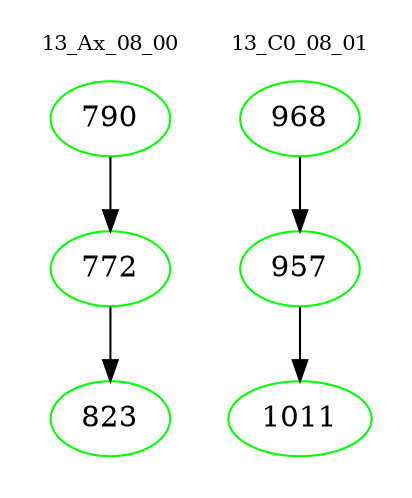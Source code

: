 digraph{
subgraph cluster_0 {
color = white
label = "13_Ax_08_00";
fontsize=10;
T0_790 [label="790", color="green"]
T0_790 -> T0_772 [color="black"]
T0_772 [label="772", color="green"]
T0_772 -> T0_823 [color="black"]
T0_823 [label="823", color="green"]
}
subgraph cluster_1 {
color = white
label = "13_C0_08_01";
fontsize=10;
T1_968 [label="968", color="green"]
T1_968 -> T1_957 [color="black"]
T1_957 [label="957", color="green"]
T1_957 -> T1_1011 [color="black"]
T1_1011 [label="1011", color="green"]
}
}
